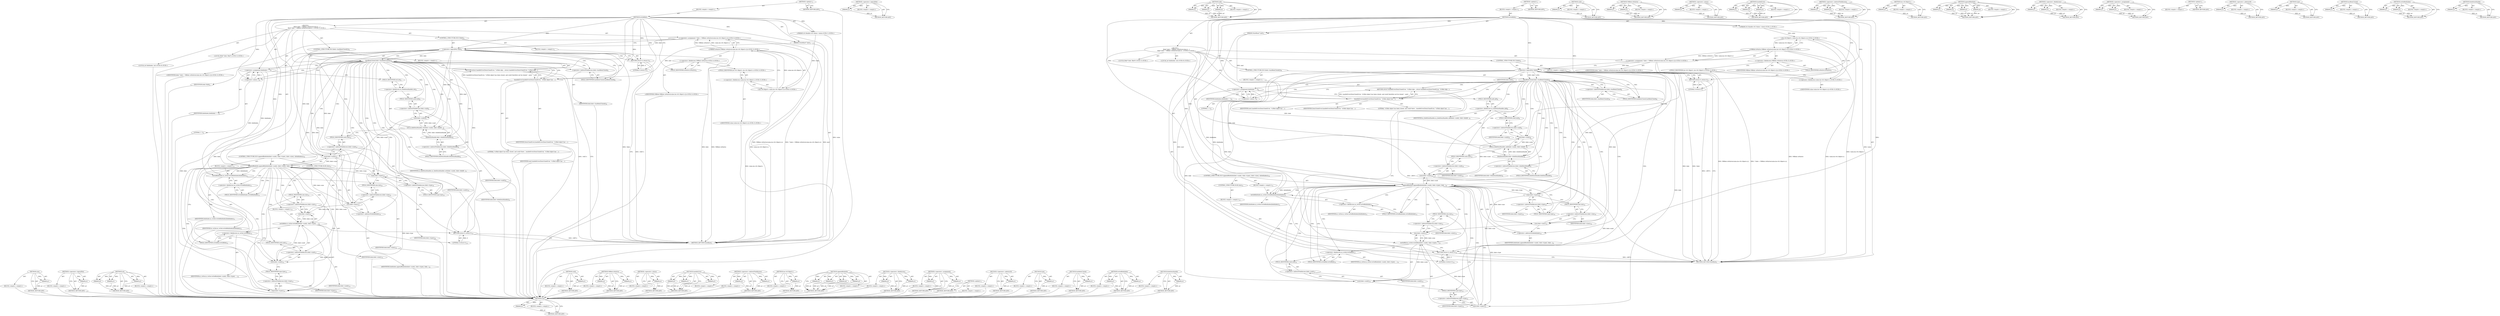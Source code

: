 digraph "blobDataHandle" {
vulnerable_193 [label=<(METHOD,size)>];
vulnerable_194 [label=<(PARAM,p1)>];
vulnerable_195 [label=<(BLOCK,&lt;empty&gt;,&lt;empty&gt;)>];
vulnerable_196 [label=<(METHOD_RETURN,ANY)>];
vulnerable_145 [label=<(METHOD,&lt;operator&gt;.logicalNot)>];
vulnerable_146 [label=<(PARAM,p1)>];
vulnerable_147 [label=<(BLOCK,&lt;empty&gt;,&lt;empty&gt;)>];
vulnerable_148 [label=<(METHOD_RETURN,ANY)>];
vulnerable_168 [label=<(METHOD,add)>];
vulnerable_169 [label=<(PARAM,p1)>];
vulnerable_170 [label=<(PARAM,p2)>];
vulnerable_171 [label=<(PARAM,p3)>];
vulnerable_172 [label=<(BLOCK,&lt;empty&gt;,&lt;empty&gt;)>];
vulnerable_173 [label=<(METHOD_RETURN,ANY)>];
vulnerable_6 [label=<(METHOD,&lt;global&gt;)<SUB>1</SUB>>];
vulnerable_7 [label=<(BLOCK,&lt;empty&gt;,&lt;empty&gt;)<SUB>1</SUB>>];
vulnerable_8 [label=<(METHOD,writeBlob)<SUB>1</SUB>>];
vulnerable_9 [label="<(PARAM,v8::Handle&lt;v8::Value&gt; value)<SUB>1</SUB>>"];
vulnerable_10 [label=<(PARAM,StateBase* next)<SUB>1</SUB>>];
vulnerable_11 [label="<(BLOCK,{
        Blob* blob = V8Blob::toNative(value.A...,{
        Blob* blob = V8Blob::toNative(value.A...)<SUB>2</SUB>>"];
vulnerable_12 [label="<(LOCAL,Blob* blob: Blob*)<SUB>3</SUB>>"];
vulnerable_13 [label="<(&lt;operator&gt;.assignment,* blob = V8Blob::toNative(value.As&lt;v8::Object&gt;()))<SUB>3</SUB>>"];
vulnerable_14 [label="<(IDENTIFIER,blob,* blob = V8Blob::toNative(value.As&lt;v8::Object&gt;()))<SUB>3</SUB>>"];
vulnerable_15 [label="<(V8Blob.toNative,V8Blob::toNative(value.As&lt;v8::Object&gt;()))<SUB>3</SUB>>"];
vulnerable_16 [label="<(&lt;operator&gt;.fieldAccess,V8Blob::toNative)<SUB>3</SUB>>"];
vulnerable_17 [label="<(IDENTIFIER,V8Blob,V8Blob::toNative(value.As&lt;v8::Object&gt;()))<SUB>3</SUB>>"];
vulnerable_18 [label=<(FIELD_IDENTIFIER,toNative,toNative)<SUB>3</SUB>>];
vulnerable_19 [label="<(As&lt;v8.Object&gt;,value.As&lt;v8::Object&gt;())<SUB>3</SUB>>"];
vulnerable_20 [label="<(&lt;operator&gt;.fieldAccess,value.As&lt;v8::Object&gt;)<SUB>3</SUB>>"];
vulnerable_21 [label="<(IDENTIFIER,value,value.As&lt;v8::Object&gt;())<SUB>3</SUB>>"];
vulnerable_22 [label="<(FIELD_IDENTIFIER,As&lt;v8::Object&gt;,As&lt;v8::Object&gt;)<SUB>3</SUB>>"];
vulnerable_23 [label=<(CONTROL_STRUCTURE,IF,if (!blob))<SUB>4</SUB>>];
vulnerable_24 [label=<(&lt;operator&gt;.logicalNot,!blob)<SUB>4</SUB>>];
vulnerable_25 [label=<(IDENTIFIER,blob,!blob)<SUB>4</SUB>>];
vulnerable_26 [label=<(BLOCK,&lt;empty&gt;,&lt;empty&gt;)<SUB>5</SUB>>];
vulnerable_27 [label=<(RETURN,return 0;,return 0;)<SUB>5</SUB>>];
vulnerable_28 [label=<(LITERAL,0,return 0;)<SUB>5</SUB>>];
vulnerable_29 [label=<(CONTROL_STRUCTURE,IF,if (blob-&gt;hasBeenClosed()))<SUB>6</SUB>>];
vulnerable_30 [label=<(hasBeenClosed,blob-&gt;hasBeenClosed())<SUB>6</SUB>>];
vulnerable_31 [label=<(&lt;operator&gt;.indirectFieldAccess,blob-&gt;hasBeenClosed)<SUB>6</SUB>>];
vulnerable_32 [label=<(IDENTIFIER,blob,blob-&gt;hasBeenClosed())<SUB>6</SUB>>];
vulnerable_33 [label=<(FIELD_IDENTIFIER,hasBeenClosed,hasBeenClosed)<SUB>6</SUB>>];
vulnerable_34 [label=<(BLOCK,&lt;empty&gt;,&lt;empty&gt;)<SUB>7</SUB>>];
vulnerable_35 [label=<(RETURN,return handleError(DataCloneError, &quot;A Blob obje...,return handleError(DataCloneError, &quot;A Blob obje...)<SUB>7</SUB>>];
vulnerable_36 [label=<(handleError,handleError(DataCloneError, &quot;A Blob object has ...)<SUB>7</SUB>>];
vulnerable_37 [label=<(IDENTIFIER,DataCloneError,handleError(DataCloneError, &quot;A Blob object has ...)<SUB>7</SUB>>];
vulnerable_38 [label=<(LITERAL,&quot;A Blob object has been closed, and could there...,handleError(DataCloneError, &quot;A Blob object has ...)<SUB>7</SUB>>];
vulnerable_39 [label=<(IDENTIFIER,next,handleError(DataCloneError, &quot;A Blob object has ...)<SUB>7</SUB>>];
vulnerable_40 [label="<(LOCAL,int blobIndex: int)<SUB>8</SUB>>"];
vulnerable_41 [label=<(&lt;operator&gt;.assignment,blobIndex = -1)<SUB>8</SUB>>];
vulnerable_42 [label=<(IDENTIFIER,blobIndex,blobIndex = -1)<SUB>8</SUB>>];
vulnerable_43 [label=<(&lt;operator&gt;.minus,-1)<SUB>8</SUB>>];
vulnerable_44 [label=<(LITERAL,1,-1)<SUB>8</SUB>>];
vulnerable_45 [label=<(add,m_blobDataHandles.add(blob-&gt;uuid(), blob-&gt;blobD...)<SUB>9</SUB>>];
vulnerable_46 [label=<(&lt;operator&gt;.fieldAccess,m_blobDataHandles.add)<SUB>9</SUB>>];
vulnerable_47 [label=<(IDENTIFIER,m_blobDataHandles,m_blobDataHandles.add(blob-&gt;uuid(), blob-&gt;blobD...)<SUB>9</SUB>>];
vulnerable_48 [label=<(FIELD_IDENTIFIER,add,add)<SUB>9</SUB>>];
vulnerable_49 [label=<(uuid,blob-&gt;uuid())<SUB>9</SUB>>];
vulnerable_50 [label=<(&lt;operator&gt;.indirectFieldAccess,blob-&gt;uuid)<SUB>9</SUB>>];
vulnerable_51 [label=<(IDENTIFIER,blob,blob-&gt;uuid())<SUB>9</SUB>>];
vulnerable_52 [label=<(FIELD_IDENTIFIER,uuid,uuid)<SUB>9</SUB>>];
vulnerable_53 [label=<(blobDataHandle,blob-&gt;blobDataHandle())<SUB>9</SUB>>];
vulnerable_54 [label=<(&lt;operator&gt;.indirectFieldAccess,blob-&gt;blobDataHandle)<SUB>9</SUB>>];
vulnerable_55 [label=<(IDENTIFIER,blob,blob-&gt;blobDataHandle())<SUB>9</SUB>>];
vulnerable_56 [label=<(FIELD_IDENTIFIER,blobDataHandle,blobDataHandle)<SUB>9</SUB>>];
vulnerable_57 [label=<(CONTROL_STRUCTURE,IF,if (appendBlobInfo(blob-&gt;uuid(), blob-&gt;type(), blob-&gt;size(), &amp;blobIndex)))<SUB>10</SUB>>];
vulnerable_58 [label=<(appendBlobInfo,appendBlobInfo(blob-&gt;uuid(), blob-&gt;type(), blob...)<SUB>10</SUB>>];
vulnerable_59 [label=<(uuid,blob-&gt;uuid())<SUB>10</SUB>>];
vulnerable_60 [label=<(&lt;operator&gt;.indirectFieldAccess,blob-&gt;uuid)<SUB>10</SUB>>];
vulnerable_61 [label=<(IDENTIFIER,blob,blob-&gt;uuid())<SUB>10</SUB>>];
vulnerable_62 [label=<(FIELD_IDENTIFIER,uuid,uuid)<SUB>10</SUB>>];
vulnerable_63 [label=<(type,blob-&gt;type())<SUB>10</SUB>>];
vulnerable_64 [label=<(&lt;operator&gt;.indirectFieldAccess,blob-&gt;type)<SUB>10</SUB>>];
vulnerable_65 [label=<(IDENTIFIER,blob,blob-&gt;type())<SUB>10</SUB>>];
vulnerable_66 [label=<(FIELD_IDENTIFIER,type,type)<SUB>10</SUB>>];
vulnerable_67 [label=<(size,blob-&gt;size())<SUB>10</SUB>>];
vulnerable_68 [label=<(&lt;operator&gt;.indirectFieldAccess,blob-&gt;size)<SUB>10</SUB>>];
vulnerable_69 [label=<(IDENTIFIER,blob,blob-&gt;size())<SUB>10</SUB>>];
vulnerable_70 [label=<(FIELD_IDENTIFIER,size,size)<SUB>10</SUB>>];
vulnerable_71 [label=<(&lt;operator&gt;.addressOf,&amp;blobIndex)<SUB>10</SUB>>];
vulnerable_72 [label=<(IDENTIFIER,blobIndex,appendBlobInfo(blob-&gt;uuid(), blob-&gt;type(), blob...)<SUB>10</SUB>>];
vulnerable_73 [label=<(BLOCK,&lt;empty&gt;,&lt;empty&gt;)<SUB>11</SUB>>];
vulnerable_74 [label=<(writeBlobIndex,m_writer.writeBlobIndex(blobIndex))<SUB>11</SUB>>];
vulnerable_75 [label=<(&lt;operator&gt;.fieldAccess,m_writer.writeBlobIndex)<SUB>11</SUB>>];
vulnerable_76 [label=<(IDENTIFIER,m_writer,m_writer.writeBlobIndex(blobIndex))<SUB>11</SUB>>];
vulnerable_77 [label=<(FIELD_IDENTIFIER,writeBlobIndex,writeBlobIndex)<SUB>11</SUB>>];
vulnerable_78 [label=<(IDENTIFIER,blobIndex,m_writer.writeBlobIndex(blobIndex))<SUB>11</SUB>>];
vulnerable_79 [label=<(CONTROL_STRUCTURE,ELSE,else)<SUB>13</SUB>>];
vulnerable_80 [label=<(BLOCK,&lt;empty&gt;,&lt;empty&gt;)<SUB>13</SUB>>];
vulnerable_81 [label=<(writeBlob,m_writer.writeBlob(blob-&gt;uuid(), blob-&gt;type(), ...)<SUB>13</SUB>>];
vulnerable_82 [label=<(&lt;operator&gt;.fieldAccess,m_writer.writeBlob)<SUB>13</SUB>>];
vulnerable_83 [label=<(IDENTIFIER,m_writer,m_writer.writeBlob(blob-&gt;uuid(), blob-&gt;type(), ...)<SUB>13</SUB>>];
vulnerable_84 [label=<(FIELD_IDENTIFIER,writeBlob,writeBlob)<SUB>13</SUB>>];
vulnerable_85 [label=<(uuid,blob-&gt;uuid())<SUB>13</SUB>>];
vulnerable_86 [label=<(&lt;operator&gt;.indirectFieldAccess,blob-&gt;uuid)<SUB>13</SUB>>];
vulnerable_87 [label=<(IDENTIFIER,blob,blob-&gt;uuid())<SUB>13</SUB>>];
vulnerable_88 [label=<(FIELD_IDENTIFIER,uuid,uuid)<SUB>13</SUB>>];
vulnerable_89 [label=<(type,blob-&gt;type())<SUB>13</SUB>>];
vulnerable_90 [label=<(&lt;operator&gt;.indirectFieldAccess,blob-&gt;type)<SUB>13</SUB>>];
vulnerable_91 [label=<(IDENTIFIER,blob,blob-&gt;type())<SUB>13</SUB>>];
vulnerable_92 [label=<(FIELD_IDENTIFIER,type,type)<SUB>13</SUB>>];
vulnerable_93 [label=<(size,blob-&gt;size())<SUB>13</SUB>>];
vulnerable_94 [label=<(&lt;operator&gt;.indirectFieldAccess,blob-&gt;size)<SUB>13</SUB>>];
vulnerable_95 [label=<(IDENTIFIER,blob,blob-&gt;size())<SUB>13</SUB>>];
vulnerable_96 [label=<(FIELD_IDENTIFIER,size,size)<SUB>13</SUB>>];
vulnerable_97 [label=<(RETURN,return 0;,return 0;)<SUB>14</SUB>>];
vulnerable_98 [label=<(LITERAL,0,return 0;)<SUB>14</SUB>>];
vulnerable_99 [label=<(METHOD_RETURN,StateBase)<SUB>1</SUB>>];
vulnerable_101 [label=<(METHOD_RETURN,ANY)<SUB>1</SUB>>];
vulnerable_174 [label=<(METHOD,uuid)>];
vulnerable_175 [label=<(PARAM,p1)>];
vulnerable_176 [label=<(BLOCK,&lt;empty&gt;,&lt;empty&gt;)>];
vulnerable_177 [label=<(METHOD_RETURN,ANY)>];
vulnerable_131 [label=<(METHOD,V8Blob.toNative)>];
vulnerable_132 [label=<(PARAM,p1)>];
vulnerable_133 [label=<(PARAM,p2)>];
vulnerable_134 [label=<(BLOCK,&lt;empty&gt;,&lt;empty&gt;)>];
vulnerable_135 [label=<(METHOD_RETURN,ANY)>];
vulnerable_164 [label=<(METHOD,&lt;operator&gt;.minus)>];
vulnerable_165 [label=<(PARAM,p1)>];
vulnerable_166 [label=<(BLOCK,&lt;empty&gt;,&lt;empty&gt;)>];
vulnerable_167 [label=<(METHOD_RETURN,ANY)>];
vulnerable_158 [label=<(METHOD,handleError)>];
vulnerable_159 [label=<(PARAM,p1)>];
vulnerable_160 [label=<(PARAM,p2)>];
vulnerable_161 [label=<(PARAM,p3)>];
vulnerable_162 [label=<(BLOCK,&lt;empty&gt;,&lt;empty&gt;)>];
vulnerable_163 [label=<(METHOD_RETURN,ANY)>];
vulnerable_153 [label=<(METHOD,&lt;operator&gt;.indirectFieldAccess)>];
vulnerable_154 [label=<(PARAM,p1)>];
vulnerable_155 [label=<(PARAM,p2)>];
vulnerable_156 [label=<(BLOCK,&lt;empty&gt;,&lt;empty&gt;)>];
vulnerable_157 [label=<(METHOD_RETURN,ANY)>];
vulnerable_141 [label=<(METHOD,As&lt;v8.Object&gt;)>];
vulnerable_142 [label=<(PARAM,p1)>];
vulnerable_143 [label=<(BLOCK,&lt;empty&gt;,&lt;empty&gt;)>];
vulnerable_144 [label=<(METHOD_RETURN,ANY)>];
vulnerable_182 [label=<(METHOD,appendBlobInfo)>];
vulnerable_183 [label=<(PARAM,p1)>];
vulnerable_184 [label=<(PARAM,p2)>];
vulnerable_185 [label=<(PARAM,p3)>];
vulnerable_186 [label=<(PARAM,p4)>];
vulnerable_187 [label=<(BLOCK,&lt;empty&gt;,&lt;empty&gt;)>];
vulnerable_188 [label=<(METHOD_RETURN,ANY)>];
vulnerable_136 [label=<(METHOD,&lt;operator&gt;.fieldAccess)>];
vulnerable_137 [label=<(PARAM,p1)>];
vulnerable_138 [label=<(PARAM,p2)>];
vulnerable_139 [label=<(BLOCK,&lt;empty&gt;,&lt;empty&gt;)>];
vulnerable_140 [label=<(METHOD_RETURN,ANY)>];
vulnerable_126 [label=<(METHOD,&lt;operator&gt;.assignment)>];
vulnerable_127 [label=<(PARAM,p1)>];
vulnerable_128 [label=<(PARAM,p2)>];
vulnerable_129 [label=<(BLOCK,&lt;empty&gt;,&lt;empty&gt;)>];
vulnerable_130 [label=<(METHOD_RETURN,ANY)>];
vulnerable_120 [label=<(METHOD,&lt;global&gt;)<SUB>1</SUB>>];
vulnerable_121 [label=<(BLOCK,&lt;empty&gt;,&lt;empty&gt;)>];
vulnerable_122 [label=<(METHOD_RETURN,ANY)>];
vulnerable_197 [label=<(METHOD,&lt;operator&gt;.addressOf)>];
vulnerable_198 [label=<(PARAM,p1)>];
vulnerable_199 [label=<(BLOCK,&lt;empty&gt;,&lt;empty&gt;)>];
vulnerable_200 [label=<(METHOD_RETURN,ANY)>];
vulnerable_189 [label=<(METHOD,type)>];
vulnerable_190 [label=<(PARAM,p1)>];
vulnerable_191 [label=<(BLOCK,&lt;empty&gt;,&lt;empty&gt;)>];
vulnerable_192 [label=<(METHOD_RETURN,ANY)>];
vulnerable_149 [label=<(METHOD,hasBeenClosed)>];
vulnerable_150 [label=<(PARAM,p1)>];
vulnerable_151 [label=<(BLOCK,&lt;empty&gt;,&lt;empty&gt;)>];
vulnerable_152 [label=<(METHOD_RETURN,ANY)>];
vulnerable_201 [label=<(METHOD,writeBlobIndex)>];
vulnerable_202 [label=<(PARAM,p1)>];
vulnerable_203 [label=<(PARAM,p2)>];
vulnerable_204 [label=<(BLOCK,&lt;empty&gt;,&lt;empty&gt;)>];
vulnerable_205 [label=<(METHOD_RETURN,ANY)>];
vulnerable_178 [label=<(METHOD,blobDataHandle)>];
vulnerable_179 [label=<(PARAM,p1)>];
vulnerable_180 [label=<(BLOCK,&lt;empty&gt;,&lt;empty&gt;)>];
vulnerable_181 [label=<(METHOD_RETURN,ANY)>];
fixed_193 [label=<(METHOD,size)>];
fixed_194 [label=<(PARAM,p1)>];
fixed_195 [label=<(BLOCK,&lt;empty&gt;,&lt;empty&gt;)>];
fixed_196 [label=<(METHOD_RETURN,ANY)>];
fixed_145 [label=<(METHOD,&lt;operator&gt;.logicalNot)>];
fixed_146 [label=<(PARAM,p1)>];
fixed_147 [label=<(BLOCK,&lt;empty&gt;,&lt;empty&gt;)>];
fixed_148 [label=<(METHOD_RETURN,ANY)>];
fixed_168 [label=<(METHOD,set)>];
fixed_169 [label=<(PARAM,p1)>];
fixed_170 [label=<(PARAM,p2)>];
fixed_171 [label=<(PARAM,p3)>];
fixed_172 [label=<(BLOCK,&lt;empty&gt;,&lt;empty&gt;)>];
fixed_173 [label=<(METHOD_RETURN,ANY)>];
fixed_6 [label=<(METHOD,&lt;global&gt;)<SUB>1</SUB>>];
fixed_7 [label=<(BLOCK,&lt;empty&gt;,&lt;empty&gt;)<SUB>1</SUB>>];
fixed_8 [label=<(METHOD,writeBlob)<SUB>1</SUB>>];
fixed_9 [label="<(PARAM,v8::Handle&lt;v8::Value&gt; value)<SUB>1</SUB>>"];
fixed_10 [label=<(PARAM,StateBase* next)<SUB>1</SUB>>];
fixed_11 [label="<(BLOCK,{
        Blob* blob = V8Blob::toNative(value.A...,{
        Blob* blob = V8Blob::toNative(value.A...)<SUB>2</SUB>>"];
fixed_12 [label="<(LOCAL,Blob* blob: Blob*)<SUB>3</SUB>>"];
fixed_13 [label="<(&lt;operator&gt;.assignment,* blob = V8Blob::toNative(value.As&lt;v8::Object&gt;()))<SUB>3</SUB>>"];
fixed_14 [label="<(IDENTIFIER,blob,* blob = V8Blob::toNative(value.As&lt;v8::Object&gt;()))<SUB>3</SUB>>"];
fixed_15 [label="<(V8Blob.toNative,V8Blob::toNative(value.As&lt;v8::Object&gt;()))<SUB>3</SUB>>"];
fixed_16 [label="<(&lt;operator&gt;.fieldAccess,V8Blob::toNative)<SUB>3</SUB>>"];
fixed_17 [label="<(IDENTIFIER,V8Blob,V8Blob::toNative(value.As&lt;v8::Object&gt;()))<SUB>3</SUB>>"];
fixed_18 [label=<(FIELD_IDENTIFIER,toNative,toNative)<SUB>3</SUB>>];
fixed_19 [label="<(As&lt;v8.Object&gt;,value.As&lt;v8::Object&gt;())<SUB>3</SUB>>"];
fixed_20 [label="<(&lt;operator&gt;.fieldAccess,value.As&lt;v8::Object&gt;)<SUB>3</SUB>>"];
fixed_21 [label="<(IDENTIFIER,value,value.As&lt;v8::Object&gt;())<SUB>3</SUB>>"];
fixed_22 [label="<(FIELD_IDENTIFIER,As&lt;v8::Object&gt;,As&lt;v8::Object&gt;)<SUB>3</SUB>>"];
fixed_23 [label=<(CONTROL_STRUCTURE,IF,if (!blob))<SUB>4</SUB>>];
fixed_24 [label=<(&lt;operator&gt;.logicalNot,!blob)<SUB>4</SUB>>];
fixed_25 [label=<(IDENTIFIER,blob,!blob)<SUB>4</SUB>>];
fixed_26 [label=<(BLOCK,&lt;empty&gt;,&lt;empty&gt;)<SUB>5</SUB>>];
fixed_27 [label=<(RETURN,return 0;,return 0;)<SUB>5</SUB>>];
fixed_28 [label=<(LITERAL,0,return 0;)<SUB>5</SUB>>];
fixed_29 [label=<(CONTROL_STRUCTURE,IF,if (blob-&gt;hasBeenClosed()))<SUB>6</SUB>>];
fixed_30 [label=<(hasBeenClosed,blob-&gt;hasBeenClosed())<SUB>6</SUB>>];
fixed_31 [label=<(&lt;operator&gt;.indirectFieldAccess,blob-&gt;hasBeenClosed)<SUB>6</SUB>>];
fixed_32 [label=<(IDENTIFIER,blob,blob-&gt;hasBeenClosed())<SUB>6</SUB>>];
fixed_33 [label=<(FIELD_IDENTIFIER,hasBeenClosed,hasBeenClosed)<SUB>6</SUB>>];
fixed_34 [label=<(BLOCK,&lt;empty&gt;,&lt;empty&gt;)<SUB>7</SUB>>];
fixed_35 [label=<(RETURN,return handleError(DataCloneError, &quot;A Blob obje...,return handleError(DataCloneError, &quot;A Blob obje...)<SUB>7</SUB>>];
fixed_36 [label=<(handleError,handleError(DataCloneError, &quot;A Blob object has ...)<SUB>7</SUB>>];
fixed_37 [label=<(IDENTIFIER,DataCloneError,handleError(DataCloneError, &quot;A Blob object has ...)<SUB>7</SUB>>];
fixed_38 [label=<(LITERAL,&quot;A Blob object has been closed, and could there...,handleError(DataCloneError, &quot;A Blob object has ...)<SUB>7</SUB>>];
fixed_39 [label=<(IDENTIFIER,next,handleError(DataCloneError, &quot;A Blob object has ...)<SUB>7</SUB>>];
fixed_40 [label="<(LOCAL,int blobIndex: int)<SUB>8</SUB>>"];
fixed_41 [label=<(&lt;operator&gt;.assignment,blobIndex = -1)<SUB>8</SUB>>];
fixed_42 [label=<(IDENTIFIER,blobIndex,blobIndex = -1)<SUB>8</SUB>>];
fixed_43 [label=<(&lt;operator&gt;.minus,-1)<SUB>8</SUB>>];
fixed_44 [label=<(LITERAL,1,-1)<SUB>8</SUB>>];
fixed_45 [label=<(set,m_blobDataHandles.set(blob-&gt;uuid(), blob-&gt;blobD...)<SUB>9</SUB>>];
fixed_46 [label=<(&lt;operator&gt;.fieldAccess,m_blobDataHandles.set)<SUB>9</SUB>>];
fixed_47 [label=<(IDENTIFIER,m_blobDataHandles,m_blobDataHandles.set(blob-&gt;uuid(), blob-&gt;blobD...)<SUB>9</SUB>>];
fixed_48 [label=<(FIELD_IDENTIFIER,set,set)<SUB>9</SUB>>];
fixed_49 [label=<(uuid,blob-&gt;uuid())<SUB>9</SUB>>];
fixed_50 [label=<(&lt;operator&gt;.indirectFieldAccess,blob-&gt;uuid)<SUB>9</SUB>>];
fixed_51 [label=<(IDENTIFIER,blob,blob-&gt;uuid())<SUB>9</SUB>>];
fixed_52 [label=<(FIELD_IDENTIFIER,uuid,uuid)<SUB>9</SUB>>];
fixed_53 [label=<(blobDataHandle,blob-&gt;blobDataHandle())<SUB>9</SUB>>];
fixed_54 [label=<(&lt;operator&gt;.indirectFieldAccess,blob-&gt;blobDataHandle)<SUB>9</SUB>>];
fixed_55 [label=<(IDENTIFIER,blob,blob-&gt;blobDataHandle())<SUB>9</SUB>>];
fixed_56 [label=<(FIELD_IDENTIFIER,blobDataHandle,blobDataHandle)<SUB>9</SUB>>];
fixed_57 [label=<(CONTROL_STRUCTURE,IF,if (appendBlobInfo(blob-&gt;uuid(), blob-&gt;type(), blob-&gt;size(), &amp;blobIndex)))<SUB>10</SUB>>];
fixed_58 [label=<(appendBlobInfo,appendBlobInfo(blob-&gt;uuid(), blob-&gt;type(), blob...)<SUB>10</SUB>>];
fixed_59 [label=<(uuid,blob-&gt;uuid())<SUB>10</SUB>>];
fixed_60 [label=<(&lt;operator&gt;.indirectFieldAccess,blob-&gt;uuid)<SUB>10</SUB>>];
fixed_61 [label=<(IDENTIFIER,blob,blob-&gt;uuid())<SUB>10</SUB>>];
fixed_62 [label=<(FIELD_IDENTIFIER,uuid,uuid)<SUB>10</SUB>>];
fixed_63 [label=<(type,blob-&gt;type())<SUB>10</SUB>>];
fixed_64 [label=<(&lt;operator&gt;.indirectFieldAccess,blob-&gt;type)<SUB>10</SUB>>];
fixed_65 [label=<(IDENTIFIER,blob,blob-&gt;type())<SUB>10</SUB>>];
fixed_66 [label=<(FIELD_IDENTIFIER,type,type)<SUB>10</SUB>>];
fixed_67 [label=<(size,blob-&gt;size())<SUB>10</SUB>>];
fixed_68 [label=<(&lt;operator&gt;.indirectFieldAccess,blob-&gt;size)<SUB>10</SUB>>];
fixed_69 [label=<(IDENTIFIER,blob,blob-&gt;size())<SUB>10</SUB>>];
fixed_70 [label=<(FIELD_IDENTIFIER,size,size)<SUB>10</SUB>>];
fixed_71 [label=<(&lt;operator&gt;.addressOf,&amp;blobIndex)<SUB>10</SUB>>];
fixed_72 [label=<(IDENTIFIER,blobIndex,appendBlobInfo(blob-&gt;uuid(), blob-&gt;type(), blob...)<SUB>10</SUB>>];
fixed_73 [label=<(BLOCK,&lt;empty&gt;,&lt;empty&gt;)<SUB>11</SUB>>];
fixed_74 [label=<(writeBlobIndex,m_writer.writeBlobIndex(blobIndex))<SUB>11</SUB>>];
fixed_75 [label=<(&lt;operator&gt;.fieldAccess,m_writer.writeBlobIndex)<SUB>11</SUB>>];
fixed_76 [label=<(IDENTIFIER,m_writer,m_writer.writeBlobIndex(blobIndex))<SUB>11</SUB>>];
fixed_77 [label=<(FIELD_IDENTIFIER,writeBlobIndex,writeBlobIndex)<SUB>11</SUB>>];
fixed_78 [label=<(IDENTIFIER,blobIndex,m_writer.writeBlobIndex(blobIndex))<SUB>11</SUB>>];
fixed_79 [label=<(CONTROL_STRUCTURE,ELSE,else)<SUB>13</SUB>>];
fixed_80 [label=<(BLOCK,&lt;empty&gt;,&lt;empty&gt;)<SUB>13</SUB>>];
fixed_81 [label=<(writeBlob,m_writer.writeBlob(blob-&gt;uuid(), blob-&gt;type(), ...)<SUB>13</SUB>>];
fixed_82 [label=<(&lt;operator&gt;.fieldAccess,m_writer.writeBlob)<SUB>13</SUB>>];
fixed_83 [label=<(IDENTIFIER,m_writer,m_writer.writeBlob(blob-&gt;uuid(), blob-&gt;type(), ...)<SUB>13</SUB>>];
fixed_84 [label=<(FIELD_IDENTIFIER,writeBlob,writeBlob)<SUB>13</SUB>>];
fixed_85 [label=<(uuid,blob-&gt;uuid())<SUB>13</SUB>>];
fixed_86 [label=<(&lt;operator&gt;.indirectFieldAccess,blob-&gt;uuid)<SUB>13</SUB>>];
fixed_87 [label=<(IDENTIFIER,blob,blob-&gt;uuid())<SUB>13</SUB>>];
fixed_88 [label=<(FIELD_IDENTIFIER,uuid,uuid)<SUB>13</SUB>>];
fixed_89 [label=<(type,blob-&gt;type())<SUB>13</SUB>>];
fixed_90 [label=<(&lt;operator&gt;.indirectFieldAccess,blob-&gt;type)<SUB>13</SUB>>];
fixed_91 [label=<(IDENTIFIER,blob,blob-&gt;type())<SUB>13</SUB>>];
fixed_92 [label=<(FIELD_IDENTIFIER,type,type)<SUB>13</SUB>>];
fixed_93 [label=<(size,blob-&gt;size())<SUB>13</SUB>>];
fixed_94 [label=<(&lt;operator&gt;.indirectFieldAccess,blob-&gt;size)<SUB>13</SUB>>];
fixed_95 [label=<(IDENTIFIER,blob,blob-&gt;size())<SUB>13</SUB>>];
fixed_96 [label=<(FIELD_IDENTIFIER,size,size)<SUB>13</SUB>>];
fixed_97 [label=<(RETURN,return 0;,return 0;)<SUB>14</SUB>>];
fixed_98 [label=<(LITERAL,0,return 0;)<SUB>14</SUB>>];
fixed_99 [label=<(METHOD_RETURN,StateBase)<SUB>1</SUB>>];
fixed_101 [label=<(METHOD_RETURN,ANY)<SUB>1</SUB>>];
fixed_174 [label=<(METHOD,uuid)>];
fixed_175 [label=<(PARAM,p1)>];
fixed_176 [label=<(BLOCK,&lt;empty&gt;,&lt;empty&gt;)>];
fixed_177 [label=<(METHOD_RETURN,ANY)>];
fixed_131 [label=<(METHOD,V8Blob.toNative)>];
fixed_132 [label=<(PARAM,p1)>];
fixed_133 [label=<(PARAM,p2)>];
fixed_134 [label=<(BLOCK,&lt;empty&gt;,&lt;empty&gt;)>];
fixed_135 [label=<(METHOD_RETURN,ANY)>];
fixed_164 [label=<(METHOD,&lt;operator&gt;.minus)>];
fixed_165 [label=<(PARAM,p1)>];
fixed_166 [label=<(BLOCK,&lt;empty&gt;,&lt;empty&gt;)>];
fixed_167 [label=<(METHOD_RETURN,ANY)>];
fixed_158 [label=<(METHOD,handleError)>];
fixed_159 [label=<(PARAM,p1)>];
fixed_160 [label=<(PARAM,p2)>];
fixed_161 [label=<(PARAM,p3)>];
fixed_162 [label=<(BLOCK,&lt;empty&gt;,&lt;empty&gt;)>];
fixed_163 [label=<(METHOD_RETURN,ANY)>];
fixed_153 [label=<(METHOD,&lt;operator&gt;.indirectFieldAccess)>];
fixed_154 [label=<(PARAM,p1)>];
fixed_155 [label=<(PARAM,p2)>];
fixed_156 [label=<(BLOCK,&lt;empty&gt;,&lt;empty&gt;)>];
fixed_157 [label=<(METHOD_RETURN,ANY)>];
fixed_141 [label=<(METHOD,As&lt;v8.Object&gt;)>];
fixed_142 [label=<(PARAM,p1)>];
fixed_143 [label=<(BLOCK,&lt;empty&gt;,&lt;empty&gt;)>];
fixed_144 [label=<(METHOD_RETURN,ANY)>];
fixed_182 [label=<(METHOD,appendBlobInfo)>];
fixed_183 [label=<(PARAM,p1)>];
fixed_184 [label=<(PARAM,p2)>];
fixed_185 [label=<(PARAM,p3)>];
fixed_186 [label=<(PARAM,p4)>];
fixed_187 [label=<(BLOCK,&lt;empty&gt;,&lt;empty&gt;)>];
fixed_188 [label=<(METHOD_RETURN,ANY)>];
fixed_136 [label=<(METHOD,&lt;operator&gt;.fieldAccess)>];
fixed_137 [label=<(PARAM,p1)>];
fixed_138 [label=<(PARAM,p2)>];
fixed_139 [label=<(BLOCK,&lt;empty&gt;,&lt;empty&gt;)>];
fixed_140 [label=<(METHOD_RETURN,ANY)>];
fixed_126 [label=<(METHOD,&lt;operator&gt;.assignment)>];
fixed_127 [label=<(PARAM,p1)>];
fixed_128 [label=<(PARAM,p2)>];
fixed_129 [label=<(BLOCK,&lt;empty&gt;,&lt;empty&gt;)>];
fixed_130 [label=<(METHOD_RETURN,ANY)>];
fixed_120 [label=<(METHOD,&lt;global&gt;)<SUB>1</SUB>>];
fixed_121 [label=<(BLOCK,&lt;empty&gt;,&lt;empty&gt;)>];
fixed_122 [label=<(METHOD_RETURN,ANY)>];
fixed_197 [label=<(METHOD,&lt;operator&gt;.addressOf)>];
fixed_198 [label=<(PARAM,p1)>];
fixed_199 [label=<(BLOCK,&lt;empty&gt;,&lt;empty&gt;)>];
fixed_200 [label=<(METHOD_RETURN,ANY)>];
fixed_189 [label=<(METHOD,type)>];
fixed_190 [label=<(PARAM,p1)>];
fixed_191 [label=<(BLOCK,&lt;empty&gt;,&lt;empty&gt;)>];
fixed_192 [label=<(METHOD_RETURN,ANY)>];
fixed_149 [label=<(METHOD,hasBeenClosed)>];
fixed_150 [label=<(PARAM,p1)>];
fixed_151 [label=<(BLOCK,&lt;empty&gt;,&lt;empty&gt;)>];
fixed_152 [label=<(METHOD_RETURN,ANY)>];
fixed_201 [label=<(METHOD,writeBlobIndex)>];
fixed_202 [label=<(PARAM,p1)>];
fixed_203 [label=<(PARAM,p2)>];
fixed_204 [label=<(BLOCK,&lt;empty&gt;,&lt;empty&gt;)>];
fixed_205 [label=<(METHOD_RETURN,ANY)>];
fixed_178 [label=<(METHOD,blobDataHandle)>];
fixed_179 [label=<(PARAM,p1)>];
fixed_180 [label=<(BLOCK,&lt;empty&gt;,&lt;empty&gt;)>];
fixed_181 [label=<(METHOD_RETURN,ANY)>];
vulnerable_193 -> vulnerable_194  [key=0, label="AST: "];
vulnerable_193 -> vulnerable_194  [key=1, label="DDG: "];
vulnerable_193 -> vulnerable_195  [key=0, label="AST: "];
vulnerable_193 -> vulnerable_196  [key=0, label="AST: "];
vulnerable_193 -> vulnerable_196  [key=1, label="CFG: "];
vulnerable_194 -> vulnerable_196  [key=0, label="DDG: p1"];
vulnerable_145 -> vulnerable_146  [key=0, label="AST: "];
vulnerable_145 -> vulnerable_146  [key=1, label="DDG: "];
vulnerable_145 -> vulnerable_147  [key=0, label="AST: "];
vulnerable_145 -> vulnerable_148  [key=0, label="AST: "];
vulnerable_145 -> vulnerable_148  [key=1, label="CFG: "];
vulnerable_146 -> vulnerable_148  [key=0, label="DDG: p1"];
vulnerable_168 -> vulnerable_169  [key=0, label="AST: "];
vulnerable_168 -> vulnerable_169  [key=1, label="DDG: "];
vulnerable_168 -> vulnerable_172  [key=0, label="AST: "];
vulnerable_168 -> vulnerable_170  [key=0, label="AST: "];
vulnerable_168 -> vulnerable_170  [key=1, label="DDG: "];
vulnerable_168 -> vulnerable_173  [key=0, label="AST: "];
vulnerable_168 -> vulnerable_173  [key=1, label="CFG: "];
vulnerable_168 -> vulnerable_171  [key=0, label="AST: "];
vulnerable_168 -> vulnerable_171  [key=1, label="DDG: "];
vulnerable_169 -> vulnerable_173  [key=0, label="DDG: p1"];
vulnerable_170 -> vulnerable_173  [key=0, label="DDG: p2"];
vulnerable_171 -> vulnerable_173  [key=0, label="DDG: p3"];
vulnerable_6 -> vulnerable_7  [key=0, label="AST: "];
vulnerable_6 -> vulnerable_101  [key=0, label="AST: "];
vulnerable_6 -> vulnerable_101  [key=1, label="CFG: "];
vulnerable_7 -> vulnerable_8  [key=0, label="AST: "];
vulnerable_8 -> vulnerable_9  [key=0, label="AST: "];
vulnerable_8 -> vulnerable_9  [key=1, label="DDG: "];
vulnerable_8 -> vulnerable_10  [key=0, label="AST: "];
vulnerable_8 -> vulnerable_10  [key=1, label="DDG: "];
vulnerable_8 -> vulnerable_11  [key=0, label="AST: "];
vulnerable_8 -> vulnerable_99  [key=0, label="AST: "];
vulnerable_8 -> vulnerable_18  [key=0, label="CFG: "];
vulnerable_8 -> vulnerable_97  [key=0, label="DDG: "];
vulnerable_8 -> vulnerable_98  [key=0, label="DDG: "];
vulnerable_8 -> vulnerable_24  [key=0, label="DDG: "];
vulnerable_8 -> vulnerable_27  [key=0, label="DDG: "];
vulnerable_8 -> vulnerable_43  [key=0, label="DDG: "];
vulnerable_8 -> vulnerable_58  [key=0, label="DDG: "];
vulnerable_8 -> vulnerable_28  [key=0, label="DDG: "];
vulnerable_8 -> vulnerable_74  [key=0, label="DDG: "];
vulnerable_8 -> vulnerable_36  [key=0, label="DDG: "];
vulnerable_9 -> vulnerable_99  [key=0, label="DDG: value"];
vulnerable_9 -> vulnerable_19  [key=0, label="DDG: value"];
vulnerable_10 -> vulnerable_99  [key=0, label="DDG: next"];
vulnerable_10 -> vulnerable_36  [key=0, label="DDG: next"];
vulnerable_11 -> vulnerable_12  [key=0, label="AST: "];
vulnerable_11 -> vulnerable_13  [key=0, label="AST: "];
vulnerable_11 -> vulnerable_23  [key=0, label="AST: "];
vulnerable_11 -> vulnerable_29  [key=0, label="AST: "];
vulnerable_11 -> vulnerable_40  [key=0, label="AST: "];
vulnerable_11 -> vulnerable_41  [key=0, label="AST: "];
vulnerable_11 -> vulnerable_45  [key=0, label="AST: "];
vulnerable_11 -> vulnerable_57  [key=0, label="AST: "];
vulnerable_11 -> vulnerable_97  [key=0, label="AST: "];
vulnerable_13 -> vulnerable_14  [key=0, label="AST: "];
vulnerable_13 -> vulnerable_15  [key=0, label="AST: "];
vulnerable_13 -> vulnerable_24  [key=0, label="CFG: "];
vulnerable_13 -> vulnerable_24  [key=1, label="DDG: blob"];
vulnerable_13 -> vulnerable_99  [key=0, label="DDG: V8Blob::toNative(value.As&lt;v8::Object&gt;())"];
vulnerable_13 -> vulnerable_99  [key=1, label="DDG: * blob = V8Blob::toNative(value.As&lt;v8::Object&gt;())"];
vulnerable_15 -> vulnerable_16  [key=0, label="AST: "];
vulnerable_15 -> vulnerable_19  [key=0, label="AST: "];
vulnerable_15 -> vulnerable_13  [key=0, label="CFG: "];
vulnerable_15 -> vulnerable_13  [key=1, label="DDG: V8Blob::toNative"];
vulnerable_15 -> vulnerable_13  [key=2, label="DDG: value.As&lt;v8::Object&gt;()"];
vulnerable_15 -> vulnerable_99  [key=0, label="DDG: V8Blob::toNative"];
vulnerable_15 -> vulnerable_99  [key=1, label="DDG: value.As&lt;v8::Object&gt;()"];
vulnerable_16 -> vulnerable_17  [key=0, label="AST: "];
vulnerable_16 -> vulnerable_18  [key=0, label="AST: "];
vulnerable_16 -> vulnerable_22  [key=0, label="CFG: "];
vulnerable_18 -> vulnerable_16  [key=0, label="CFG: "];
vulnerable_19 -> vulnerable_20  [key=0, label="AST: "];
vulnerable_19 -> vulnerable_15  [key=0, label="CFG: "];
vulnerable_19 -> vulnerable_15  [key=1, label="DDG: value.As&lt;v8::Object&gt;"];
vulnerable_19 -> vulnerable_99  [key=0, label="DDG: value.As&lt;v8::Object&gt;"];
vulnerable_20 -> vulnerable_21  [key=0, label="AST: "];
vulnerable_20 -> vulnerable_22  [key=0, label="AST: "];
vulnerable_20 -> vulnerable_19  [key=0, label="CFG: "];
vulnerable_22 -> vulnerable_20  [key=0, label="CFG: "];
vulnerable_23 -> vulnerable_24  [key=0, label="AST: "];
vulnerable_23 -> vulnerable_26  [key=0, label="AST: "];
vulnerable_24 -> vulnerable_25  [key=0, label="AST: "];
vulnerable_24 -> vulnerable_27  [key=0, label="CFG: "];
vulnerable_24 -> vulnerable_27  [key=1, label="CDG: "];
vulnerable_24 -> vulnerable_33  [key=0, label="CFG: "];
vulnerable_24 -> vulnerable_33  [key=1, label="CDG: "];
vulnerable_24 -> vulnerable_99  [key=0, label="DDG: blob"];
vulnerable_24 -> vulnerable_99  [key=1, label="DDG: !blob"];
vulnerable_24 -> vulnerable_30  [key=0, label="DDG: blob"];
vulnerable_24 -> vulnerable_30  [key=1, label="CDG: "];
vulnerable_24 -> vulnerable_49  [key=0, label="DDG: blob"];
vulnerable_24 -> vulnerable_53  [key=0, label="DDG: blob"];
vulnerable_24 -> vulnerable_59  [key=0, label="DDG: blob"];
vulnerable_24 -> vulnerable_63  [key=0, label="DDG: blob"];
vulnerable_24 -> vulnerable_67  [key=0, label="DDG: blob"];
vulnerable_24 -> vulnerable_85  [key=0, label="DDG: blob"];
vulnerable_24 -> vulnerable_89  [key=0, label="DDG: blob"];
vulnerable_24 -> vulnerable_93  [key=0, label="DDG: blob"];
vulnerable_24 -> vulnerable_31  [key=0, label="CDG: "];
vulnerable_26 -> vulnerable_27  [key=0, label="AST: "];
vulnerable_27 -> vulnerable_28  [key=0, label="AST: "];
vulnerable_27 -> vulnerable_99  [key=0, label="CFG: "];
vulnerable_27 -> vulnerable_99  [key=1, label="DDG: &lt;RET&gt;"];
vulnerable_28 -> vulnerable_27  [key=0, label="DDG: 0"];
vulnerable_29 -> vulnerable_30  [key=0, label="AST: "];
vulnerable_29 -> vulnerable_34  [key=0, label="AST: "];
vulnerable_30 -> vulnerable_31  [key=0, label="AST: "];
vulnerable_30 -> vulnerable_36  [key=0, label="CFG: "];
vulnerable_30 -> vulnerable_36  [key=1, label="CDG: "];
vulnerable_30 -> vulnerable_43  [key=0, label="CFG: "];
vulnerable_30 -> vulnerable_43  [key=1, label="CDG: "];
vulnerable_30 -> vulnerable_48  [key=0, label="CDG: "];
vulnerable_30 -> vulnerable_68  [key=0, label="CDG: "];
vulnerable_30 -> vulnerable_49  [key=0, label="CDG: "];
vulnerable_30 -> vulnerable_60  [key=0, label="CDG: "];
vulnerable_30 -> vulnerable_64  [key=0, label="CDG: "];
vulnerable_30 -> vulnerable_66  [key=0, label="CDG: "];
vulnerable_30 -> vulnerable_52  [key=0, label="CDG: "];
vulnerable_30 -> vulnerable_46  [key=0, label="CDG: "];
vulnerable_30 -> vulnerable_56  [key=0, label="CDG: "];
vulnerable_30 -> vulnerable_67  [key=0, label="CDG: "];
vulnerable_30 -> vulnerable_45  [key=0, label="CDG: "];
vulnerable_30 -> vulnerable_50  [key=0, label="CDG: "];
vulnerable_30 -> vulnerable_59  [key=0, label="CDG: "];
vulnerable_30 -> vulnerable_97  [key=0, label="CDG: "];
vulnerable_30 -> vulnerable_35  [key=0, label="CDG: "];
vulnerable_30 -> vulnerable_54  [key=0, label="CDG: "];
vulnerable_30 -> vulnerable_58  [key=0, label="CDG: "];
vulnerable_30 -> vulnerable_71  [key=0, label="CDG: "];
vulnerable_30 -> vulnerable_53  [key=0, label="CDG: "];
vulnerable_30 -> vulnerable_41  [key=0, label="CDG: "];
vulnerable_30 -> vulnerable_70  [key=0, label="CDG: "];
vulnerable_30 -> vulnerable_63  [key=0, label="CDG: "];
vulnerable_30 -> vulnerable_62  [key=0, label="CDG: "];
vulnerable_31 -> vulnerable_32  [key=0, label="AST: "];
vulnerable_31 -> vulnerable_33  [key=0, label="AST: "];
vulnerable_31 -> vulnerable_30  [key=0, label="CFG: "];
vulnerable_33 -> vulnerable_31  [key=0, label="CFG: "];
vulnerable_34 -> vulnerable_35  [key=0, label="AST: "];
vulnerable_35 -> vulnerable_36  [key=0, label="AST: "];
vulnerable_35 -> vulnerable_99  [key=0, label="CFG: "];
vulnerable_35 -> vulnerable_99  [key=1, label="DDG: &lt;RET&gt;"];
vulnerable_36 -> vulnerable_37  [key=0, label="AST: "];
vulnerable_36 -> vulnerable_38  [key=0, label="AST: "];
vulnerable_36 -> vulnerable_39  [key=0, label="AST: "];
vulnerable_36 -> vulnerable_35  [key=0, label="CFG: "];
vulnerable_36 -> vulnerable_35  [key=1, label="DDG: handleError(DataCloneError, &quot;A Blob object has been closed, and could therefore not be cloned.&quot;, next)"];
vulnerable_41 -> vulnerable_42  [key=0, label="AST: "];
vulnerable_41 -> vulnerable_43  [key=0, label="AST: "];
vulnerable_41 -> vulnerable_48  [key=0, label="CFG: "];
vulnerable_41 -> vulnerable_58  [key=0, label="DDG: blobIndex"];
vulnerable_41 -> vulnerable_74  [key=0, label="DDG: blobIndex"];
vulnerable_43 -> vulnerable_44  [key=0, label="AST: "];
vulnerable_43 -> vulnerable_41  [key=0, label="CFG: "];
vulnerable_43 -> vulnerable_41  [key=1, label="DDG: 1"];
vulnerable_45 -> vulnerable_46  [key=0, label="AST: "];
vulnerable_45 -> vulnerable_49  [key=0, label="AST: "];
vulnerable_45 -> vulnerable_53  [key=0, label="AST: "];
vulnerable_45 -> vulnerable_62  [key=0, label="CFG: "];
vulnerable_46 -> vulnerable_47  [key=0, label="AST: "];
vulnerable_46 -> vulnerable_48  [key=0, label="AST: "];
vulnerable_46 -> vulnerable_52  [key=0, label="CFG: "];
vulnerable_48 -> vulnerable_46  [key=0, label="CFG: "];
vulnerable_49 -> vulnerable_50  [key=0, label="AST: "];
vulnerable_49 -> vulnerable_56  [key=0, label="CFG: "];
vulnerable_49 -> vulnerable_45  [key=0, label="DDG: blob-&gt;uuid"];
vulnerable_49 -> vulnerable_59  [key=0, label="DDG: blob-&gt;uuid"];
vulnerable_50 -> vulnerable_51  [key=0, label="AST: "];
vulnerable_50 -> vulnerable_52  [key=0, label="AST: "];
vulnerable_50 -> vulnerable_49  [key=0, label="CFG: "];
vulnerable_52 -> vulnerable_50  [key=0, label="CFG: "];
vulnerable_53 -> vulnerable_54  [key=0, label="AST: "];
vulnerable_53 -> vulnerable_45  [key=0, label="CFG: "];
vulnerable_53 -> vulnerable_45  [key=1, label="DDG: blob-&gt;blobDataHandle"];
vulnerable_54 -> vulnerable_55  [key=0, label="AST: "];
vulnerable_54 -> vulnerable_56  [key=0, label="AST: "];
vulnerable_54 -> vulnerable_53  [key=0, label="CFG: "];
vulnerable_56 -> vulnerable_54  [key=0, label="CFG: "];
vulnerable_57 -> vulnerable_58  [key=0, label="AST: "];
vulnerable_57 -> vulnerable_73  [key=0, label="AST: "];
vulnerable_57 -> vulnerable_79  [key=0, label="AST: "];
vulnerable_58 -> vulnerable_59  [key=0, label="AST: "];
vulnerable_58 -> vulnerable_63  [key=0, label="AST: "];
vulnerable_58 -> vulnerable_67  [key=0, label="AST: "];
vulnerable_58 -> vulnerable_71  [key=0, label="AST: "];
vulnerable_58 -> vulnerable_77  [key=0, label="CFG: "];
vulnerable_58 -> vulnerable_77  [key=1, label="CDG: "];
vulnerable_58 -> vulnerable_84  [key=0, label="CFG: "];
vulnerable_58 -> vulnerable_84  [key=1, label="CDG: "];
vulnerable_58 -> vulnerable_74  [key=0, label="DDG: &amp;blobIndex"];
vulnerable_58 -> vulnerable_74  [key=1, label="CDG: "];
vulnerable_58 -> vulnerable_94  [key=0, label="CDG: "];
vulnerable_58 -> vulnerable_96  [key=0, label="CDG: "];
vulnerable_58 -> vulnerable_89  [key=0, label="CDG: "];
vulnerable_58 -> vulnerable_75  [key=0, label="CDG: "];
vulnerable_58 -> vulnerable_81  [key=0, label="CDG: "];
vulnerable_58 -> vulnerable_85  [key=0, label="CDG: "];
vulnerable_58 -> vulnerable_92  [key=0, label="CDG: "];
vulnerable_58 -> vulnerable_82  [key=0, label="CDG: "];
vulnerable_58 -> vulnerable_93  [key=0, label="CDG: "];
vulnerable_58 -> vulnerable_90  [key=0, label="CDG: "];
vulnerable_58 -> vulnerable_88  [key=0, label="CDG: "];
vulnerable_58 -> vulnerable_86  [key=0, label="CDG: "];
vulnerable_59 -> vulnerable_60  [key=0, label="AST: "];
vulnerable_59 -> vulnerable_66  [key=0, label="CFG: "];
vulnerable_59 -> vulnerable_58  [key=0, label="DDG: blob-&gt;uuid"];
vulnerable_59 -> vulnerable_85  [key=0, label="DDG: blob-&gt;uuid"];
vulnerable_60 -> vulnerable_61  [key=0, label="AST: "];
vulnerable_60 -> vulnerable_62  [key=0, label="AST: "];
vulnerable_60 -> vulnerable_59  [key=0, label="CFG: "];
vulnerable_62 -> vulnerable_60  [key=0, label="CFG: "];
vulnerable_63 -> vulnerable_64  [key=0, label="AST: "];
vulnerable_63 -> vulnerable_70  [key=0, label="CFG: "];
vulnerable_63 -> vulnerable_58  [key=0, label="DDG: blob-&gt;type"];
vulnerable_63 -> vulnerable_89  [key=0, label="DDG: blob-&gt;type"];
vulnerable_64 -> vulnerable_65  [key=0, label="AST: "];
vulnerable_64 -> vulnerable_66  [key=0, label="AST: "];
vulnerable_64 -> vulnerable_63  [key=0, label="CFG: "];
vulnerable_66 -> vulnerable_64  [key=0, label="CFG: "];
vulnerable_67 -> vulnerable_68  [key=0, label="AST: "];
vulnerable_67 -> vulnerable_71  [key=0, label="CFG: "];
vulnerable_67 -> vulnerable_58  [key=0, label="DDG: blob-&gt;size"];
vulnerable_67 -> vulnerable_93  [key=0, label="DDG: blob-&gt;size"];
vulnerable_68 -> vulnerable_69  [key=0, label="AST: "];
vulnerable_68 -> vulnerable_70  [key=0, label="AST: "];
vulnerable_68 -> vulnerable_67  [key=0, label="CFG: "];
vulnerable_70 -> vulnerable_68  [key=0, label="CFG: "];
vulnerable_71 -> vulnerable_72  [key=0, label="AST: "];
vulnerable_71 -> vulnerable_58  [key=0, label="CFG: "];
vulnerable_73 -> vulnerable_74  [key=0, label="AST: "];
vulnerable_74 -> vulnerable_75  [key=0, label="AST: "];
vulnerable_74 -> vulnerable_78  [key=0, label="AST: "];
vulnerable_74 -> vulnerable_97  [key=0, label="CFG: "];
vulnerable_75 -> vulnerable_76  [key=0, label="AST: "];
vulnerable_75 -> vulnerable_77  [key=0, label="AST: "];
vulnerable_75 -> vulnerable_74  [key=0, label="CFG: "];
vulnerable_77 -> vulnerable_75  [key=0, label="CFG: "];
vulnerable_79 -> vulnerable_80  [key=0, label="AST: "];
vulnerable_80 -> vulnerable_81  [key=0, label="AST: "];
vulnerable_81 -> vulnerable_82  [key=0, label="AST: "];
vulnerable_81 -> vulnerable_85  [key=0, label="AST: "];
vulnerable_81 -> vulnerable_89  [key=0, label="AST: "];
vulnerable_81 -> vulnerable_93  [key=0, label="AST: "];
vulnerable_81 -> vulnerable_97  [key=0, label="CFG: "];
vulnerable_82 -> vulnerable_83  [key=0, label="AST: "];
vulnerable_82 -> vulnerable_84  [key=0, label="AST: "];
vulnerable_82 -> vulnerable_88  [key=0, label="CFG: "];
vulnerable_84 -> vulnerable_82  [key=0, label="CFG: "];
vulnerable_85 -> vulnerable_86  [key=0, label="AST: "];
vulnerable_85 -> vulnerable_92  [key=0, label="CFG: "];
vulnerable_85 -> vulnerable_81  [key=0, label="DDG: blob-&gt;uuid"];
vulnerable_86 -> vulnerable_87  [key=0, label="AST: "];
vulnerable_86 -> vulnerable_88  [key=0, label="AST: "];
vulnerable_86 -> vulnerable_85  [key=0, label="CFG: "];
vulnerable_88 -> vulnerable_86  [key=0, label="CFG: "];
vulnerable_89 -> vulnerable_90  [key=0, label="AST: "];
vulnerable_89 -> vulnerable_96  [key=0, label="CFG: "];
vulnerable_89 -> vulnerable_81  [key=0, label="DDG: blob-&gt;type"];
vulnerable_90 -> vulnerable_91  [key=0, label="AST: "];
vulnerable_90 -> vulnerable_92  [key=0, label="AST: "];
vulnerable_90 -> vulnerable_89  [key=0, label="CFG: "];
vulnerable_92 -> vulnerable_90  [key=0, label="CFG: "];
vulnerable_93 -> vulnerable_94  [key=0, label="AST: "];
vulnerable_93 -> vulnerable_81  [key=0, label="CFG: "];
vulnerable_93 -> vulnerable_81  [key=1, label="DDG: blob-&gt;size"];
vulnerable_94 -> vulnerable_95  [key=0, label="AST: "];
vulnerable_94 -> vulnerable_96  [key=0, label="AST: "];
vulnerable_94 -> vulnerable_93  [key=0, label="CFG: "];
vulnerable_96 -> vulnerable_94  [key=0, label="CFG: "];
vulnerable_97 -> vulnerable_98  [key=0, label="AST: "];
vulnerable_97 -> vulnerable_99  [key=0, label="CFG: "];
vulnerable_97 -> vulnerable_99  [key=1, label="DDG: &lt;RET&gt;"];
vulnerable_98 -> vulnerable_97  [key=0, label="DDG: 0"];
vulnerable_174 -> vulnerable_175  [key=0, label="AST: "];
vulnerable_174 -> vulnerable_175  [key=1, label="DDG: "];
vulnerable_174 -> vulnerable_176  [key=0, label="AST: "];
vulnerable_174 -> vulnerable_177  [key=0, label="AST: "];
vulnerable_174 -> vulnerable_177  [key=1, label="CFG: "];
vulnerable_175 -> vulnerable_177  [key=0, label="DDG: p1"];
vulnerable_131 -> vulnerable_132  [key=0, label="AST: "];
vulnerable_131 -> vulnerable_132  [key=1, label="DDG: "];
vulnerable_131 -> vulnerable_134  [key=0, label="AST: "];
vulnerable_131 -> vulnerable_133  [key=0, label="AST: "];
vulnerable_131 -> vulnerable_133  [key=1, label="DDG: "];
vulnerable_131 -> vulnerable_135  [key=0, label="AST: "];
vulnerable_131 -> vulnerable_135  [key=1, label="CFG: "];
vulnerable_132 -> vulnerable_135  [key=0, label="DDG: p1"];
vulnerable_133 -> vulnerable_135  [key=0, label="DDG: p2"];
vulnerable_164 -> vulnerable_165  [key=0, label="AST: "];
vulnerable_164 -> vulnerable_165  [key=1, label="DDG: "];
vulnerable_164 -> vulnerable_166  [key=0, label="AST: "];
vulnerable_164 -> vulnerable_167  [key=0, label="AST: "];
vulnerable_164 -> vulnerable_167  [key=1, label="CFG: "];
vulnerable_165 -> vulnerable_167  [key=0, label="DDG: p1"];
vulnerable_158 -> vulnerable_159  [key=0, label="AST: "];
vulnerable_158 -> vulnerable_159  [key=1, label="DDG: "];
vulnerable_158 -> vulnerable_162  [key=0, label="AST: "];
vulnerable_158 -> vulnerable_160  [key=0, label="AST: "];
vulnerable_158 -> vulnerable_160  [key=1, label="DDG: "];
vulnerable_158 -> vulnerable_163  [key=0, label="AST: "];
vulnerable_158 -> vulnerable_163  [key=1, label="CFG: "];
vulnerable_158 -> vulnerable_161  [key=0, label="AST: "];
vulnerable_158 -> vulnerable_161  [key=1, label="DDG: "];
vulnerable_159 -> vulnerable_163  [key=0, label="DDG: p1"];
vulnerable_160 -> vulnerable_163  [key=0, label="DDG: p2"];
vulnerable_161 -> vulnerable_163  [key=0, label="DDG: p3"];
vulnerable_153 -> vulnerable_154  [key=0, label="AST: "];
vulnerable_153 -> vulnerable_154  [key=1, label="DDG: "];
vulnerable_153 -> vulnerable_156  [key=0, label="AST: "];
vulnerable_153 -> vulnerable_155  [key=0, label="AST: "];
vulnerable_153 -> vulnerable_155  [key=1, label="DDG: "];
vulnerable_153 -> vulnerable_157  [key=0, label="AST: "];
vulnerable_153 -> vulnerable_157  [key=1, label="CFG: "];
vulnerable_154 -> vulnerable_157  [key=0, label="DDG: p1"];
vulnerable_155 -> vulnerable_157  [key=0, label="DDG: p2"];
vulnerable_141 -> vulnerable_142  [key=0, label="AST: "];
vulnerable_141 -> vulnerable_142  [key=1, label="DDG: "];
vulnerable_141 -> vulnerable_143  [key=0, label="AST: "];
vulnerable_141 -> vulnerable_144  [key=0, label="AST: "];
vulnerable_141 -> vulnerable_144  [key=1, label="CFG: "];
vulnerable_142 -> vulnerable_144  [key=0, label="DDG: p1"];
vulnerable_182 -> vulnerable_183  [key=0, label="AST: "];
vulnerable_182 -> vulnerable_183  [key=1, label="DDG: "];
vulnerable_182 -> vulnerable_187  [key=0, label="AST: "];
vulnerable_182 -> vulnerable_184  [key=0, label="AST: "];
vulnerable_182 -> vulnerable_184  [key=1, label="DDG: "];
vulnerable_182 -> vulnerable_188  [key=0, label="AST: "];
vulnerable_182 -> vulnerable_188  [key=1, label="CFG: "];
vulnerable_182 -> vulnerable_185  [key=0, label="AST: "];
vulnerable_182 -> vulnerable_185  [key=1, label="DDG: "];
vulnerable_182 -> vulnerable_186  [key=0, label="AST: "];
vulnerable_182 -> vulnerable_186  [key=1, label="DDG: "];
vulnerable_183 -> vulnerable_188  [key=0, label="DDG: p1"];
vulnerable_184 -> vulnerable_188  [key=0, label="DDG: p2"];
vulnerable_185 -> vulnerable_188  [key=0, label="DDG: p3"];
vulnerable_186 -> vulnerable_188  [key=0, label="DDG: p4"];
vulnerable_136 -> vulnerable_137  [key=0, label="AST: "];
vulnerable_136 -> vulnerable_137  [key=1, label="DDG: "];
vulnerable_136 -> vulnerable_139  [key=0, label="AST: "];
vulnerable_136 -> vulnerable_138  [key=0, label="AST: "];
vulnerable_136 -> vulnerable_138  [key=1, label="DDG: "];
vulnerable_136 -> vulnerable_140  [key=0, label="AST: "];
vulnerable_136 -> vulnerable_140  [key=1, label="CFG: "];
vulnerable_137 -> vulnerable_140  [key=0, label="DDG: p1"];
vulnerable_138 -> vulnerable_140  [key=0, label="DDG: p2"];
vulnerable_126 -> vulnerable_127  [key=0, label="AST: "];
vulnerable_126 -> vulnerable_127  [key=1, label="DDG: "];
vulnerable_126 -> vulnerable_129  [key=0, label="AST: "];
vulnerable_126 -> vulnerable_128  [key=0, label="AST: "];
vulnerable_126 -> vulnerable_128  [key=1, label="DDG: "];
vulnerable_126 -> vulnerable_130  [key=0, label="AST: "];
vulnerable_126 -> vulnerable_130  [key=1, label="CFG: "];
vulnerable_127 -> vulnerable_130  [key=0, label="DDG: p1"];
vulnerable_128 -> vulnerable_130  [key=0, label="DDG: p2"];
vulnerable_120 -> vulnerable_121  [key=0, label="AST: "];
vulnerable_120 -> vulnerable_122  [key=0, label="AST: "];
vulnerable_120 -> vulnerable_122  [key=1, label="CFG: "];
vulnerable_197 -> vulnerable_198  [key=0, label="AST: "];
vulnerable_197 -> vulnerable_198  [key=1, label="DDG: "];
vulnerable_197 -> vulnerable_199  [key=0, label="AST: "];
vulnerable_197 -> vulnerable_200  [key=0, label="AST: "];
vulnerable_197 -> vulnerable_200  [key=1, label="CFG: "];
vulnerable_198 -> vulnerable_200  [key=0, label="DDG: p1"];
vulnerable_189 -> vulnerable_190  [key=0, label="AST: "];
vulnerable_189 -> vulnerable_190  [key=1, label="DDG: "];
vulnerable_189 -> vulnerable_191  [key=0, label="AST: "];
vulnerable_189 -> vulnerable_192  [key=0, label="AST: "];
vulnerable_189 -> vulnerable_192  [key=1, label="CFG: "];
vulnerable_190 -> vulnerable_192  [key=0, label="DDG: p1"];
vulnerable_149 -> vulnerable_150  [key=0, label="AST: "];
vulnerable_149 -> vulnerable_150  [key=1, label="DDG: "];
vulnerable_149 -> vulnerable_151  [key=0, label="AST: "];
vulnerable_149 -> vulnerable_152  [key=0, label="AST: "];
vulnerable_149 -> vulnerable_152  [key=1, label="CFG: "];
vulnerable_150 -> vulnerable_152  [key=0, label="DDG: p1"];
vulnerable_201 -> vulnerable_202  [key=0, label="AST: "];
vulnerable_201 -> vulnerable_202  [key=1, label="DDG: "];
vulnerable_201 -> vulnerable_204  [key=0, label="AST: "];
vulnerable_201 -> vulnerable_203  [key=0, label="AST: "];
vulnerable_201 -> vulnerable_203  [key=1, label="DDG: "];
vulnerable_201 -> vulnerable_205  [key=0, label="AST: "];
vulnerable_201 -> vulnerable_205  [key=1, label="CFG: "];
vulnerable_202 -> vulnerable_205  [key=0, label="DDG: p1"];
vulnerable_203 -> vulnerable_205  [key=0, label="DDG: p2"];
vulnerable_178 -> vulnerable_179  [key=0, label="AST: "];
vulnerable_178 -> vulnerable_179  [key=1, label="DDG: "];
vulnerable_178 -> vulnerable_180  [key=0, label="AST: "];
vulnerable_178 -> vulnerable_181  [key=0, label="AST: "];
vulnerable_178 -> vulnerable_181  [key=1, label="CFG: "];
vulnerable_179 -> vulnerable_181  [key=0, label="DDG: p1"];
fixed_193 -> fixed_194  [key=0, label="AST: "];
fixed_193 -> fixed_194  [key=1, label="DDG: "];
fixed_193 -> fixed_195  [key=0, label="AST: "];
fixed_193 -> fixed_196  [key=0, label="AST: "];
fixed_193 -> fixed_196  [key=1, label="CFG: "];
fixed_194 -> fixed_196  [key=0, label="DDG: p1"];
fixed_195 -> vulnerable_193  [key=0];
fixed_196 -> vulnerable_193  [key=0];
fixed_145 -> fixed_146  [key=0, label="AST: "];
fixed_145 -> fixed_146  [key=1, label="DDG: "];
fixed_145 -> fixed_147  [key=0, label="AST: "];
fixed_145 -> fixed_148  [key=0, label="AST: "];
fixed_145 -> fixed_148  [key=1, label="CFG: "];
fixed_146 -> fixed_148  [key=0, label="DDG: p1"];
fixed_147 -> vulnerable_193  [key=0];
fixed_148 -> vulnerable_193  [key=0];
fixed_168 -> fixed_169  [key=0, label="AST: "];
fixed_168 -> fixed_169  [key=1, label="DDG: "];
fixed_168 -> fixed_172  [key=0, label="AST: "];
fixed_168 -> fixed_170  [key=0, label="AST: "];
fixed_168 -> fixed_170  [key=1, label="DDG: "];
fixed_168 -> fixed_173  [key=0, label="AST: "];
fixed_168 -> fixed_173  [key=1, label="CFG: "];
fixed_168 -> fixed_171  [key=0, label="AST: "];
fixed_168 -> fixed_171  [key=1, label="DDG: "];
fixed_169 -> fixed_173  [key=0, label="DDG: p1"];
fixed_170 -> fixed_173  [key=0, label="DDG: p2"];
fixed_171 -> fixed_173  [key=0, label="DDG: p3"];
fixed_172 -> vulnerable_193  [key=0];
fixed_173 -> vulnerable_193  [key=0];
fixed_6 -> fixed_7  [key=0, label="AST: "];
fixed_6 -> fixed_101  [key=0, label="AST: "];
fixed_6 -> fixed_101  [key=1, label="CFG: "];
fixed_7 -> fixed_8  [key=0, label="AST: "];
fixed_8 -> fixed_9  [key=0, label="AST: "];
fixed_8 -> fixed_9  [key=1, label="DDG: "];
fixed_8 -> fixed_10  [key=0, label="AST: "];
fixed_8 -> fixed_10  [key=1, label="DDG: "];
fixed_8 -> fixed_11  [key=0, label="AST: "];
fixed_8 -> fixed_99  [key=0, label="AST: "];
fixed_8 -> fixed_18  [key=0, label="CFG: "];
fixed_8 -> fixed_97  [key=0, label="DDG: "];
fixed_8 -> fixed_98  [key=0, label="DDG: "];
fixed_8 -> fixed_24  [key=0, label="DDG: "];
fixed_8 -> fixed_27  [key=0, label="DDG: "];
fixed_8 -> fixed_43  [key=0, label="DDG: "];
fixed_8 -> fixed_58  [key=0, label="DDG: "];
fixed_8 -> fixed_28  [key=0, label="DDG: "];
fixed_8 -> fixed_74  [key=0, label="DDG: "];
fixed_8 -> fixed_36  [key=0, label="DDG: "];
fixed_9 -> fixed_99  [key=0, label="DDG: value"];
fixed_9 -> fixed_19  [key=0, label="DDG: value"];
fixed_10 -> fixed_99  [key=0, label="DDG: next"];
fixed_10 -> fixed_36  [key=0, label="DDG: next"];
fixed_11 -> fixed_12  [key=0, label="AST: "];
fixed_11 -> fixed_13  [key=0, label="AST: "];
fixed_11 -> fixed_23  [key=0, label="AST: "];
fixed_11 -> fixed_29  [key=0, label="AST: "];
fixed_11 -> fixed_40  [key=0, label="AST: "];
fixed_11 -> fixed_41  [key=0, label="AST: "];
fixed_11 -> fixed_45  [key=0, label="AST: "];
fixed_11 -> fixed_57  [key=0, label="AST: "];
fixed_11 -> fixed_97  [key=0, label="AST: "];
fixed_12 -> vulnerable_193  [key=0];
fixed_13 -> fixed_14  [key=0, label="AST: "];
fixed_13 -> fixed_15  [key=0, label="AST: "];
fixed_13 -> fixed_24  [key=0, label="CFG: "];
fixed_13 -> fixed_24  [key=1, label="DDG: blob"];
fixed_13 -> fixed_99  [key=0, label="DDG: V8Blob::toNative(value.As&lt;v8::Object&gt;())"];
fixed_13 -> fixed_99  [key=1, label="DDG: * blob = V8Blob::toNative(value.As&lt;v8::Object&gt;())"];
fixed_14 -> vulnerable_193  [key=0];
fixed_15 -> fixed_16  [key=0, label="AST: "];
fixed_15 -> fixed_19  [key=0, label="AST: "];
fixed_15 -> fixed_13  [key=0, label="CFG: "];
fixed_15 -> fixed_13  [key=1, label="DDG: V8Blob::toNative"];
fixed_15 -> fixed_13  [key=2, label="DDG: value.As&lt;v8::Object&gt;()"];
fixed_15 -> fixed_99  [key=0, label="DDG: V8Blob::toNative"];
fixed_15 -> fixed_99  [key=1, label="DDG: value.As&lt;v8::Object&gt;()"];
fixed_16 -> fixed_17  [key=0, label="AST: "];
fixed_16 -> fixed_18  [key=0, label="AST: "];
fixed_16 -> fixed_22  [key=0, label="CFG: "];
fixed_17 -> vulnerable_193  [key=0];
fixed_18 -> fixed_16  [key=0, label="CFG: "];
fixed_19 -> fixed_20  [key=0, label="AST: "];
fixed_19 -> fixed_15  [key=0, label="CFG: "];
fixed_19 -> fixed_15  [key=1, label="DDG: value.As&lt;v8::Object&gt;"];
fixed_19 -> fixed_99  [key=0, label="DDG: value.As&lt;v8::Object&gt;"];
fixed_20 -> fixed_21  [key=0, label="AST: "];
fixed_20 -> fixed_22  [key=0, label="AST: "];
fixed_20 -> fixed_19  [key=0, label="CFG: "];
fixed_21 -> vulnerable_193  [key=0];
fixed_22 -> fixed_20  [key=0, label="CFG: "];
fixed_23 -> fixed_24  [key=0, label="AST: "];
fixed_23 -> fixed_26  [key=0, label="AST: "];
fixed_24 -> fixed_25  [key=0, label="AST: "];
fixed_24 -> fixed_27  [key=0, label="CFG: "];
fixed_24 -> fixed_27  [key=1, label="CDG: "];
fixed_24 -> fixed_33  [key=0, label="CFG: "];
fixed_24 -> fixed_33  [key=1, label="CDG: "];
fixed_24 -> fixed_99  [key=0, label="DDG: blob"];
fixed_24 -> fixed_99  [key=1, label="DDG: !blob"];
fixed_24 -> fixed_30  [key=0, label="DDG: blob"];
fixed_24 -> fixed_30  [key=1, label="CDG: "];
fixed_24 -> fixed_49  [key=0, label="DDG: blob"];
fixed_24 -> fixed_53  [key=0, label="DDG: blob"];
fixed_24 -> fixed_59  [key=0, label="DDG: blob"];
fixed_24 -> fixed_63  [key=0, label="DDG: blob"];
fixed_24 -> fixed_67  [key=0, label="DDG: blob"];
fixed_24 -> fixed_85  [key=0, label="DDG: blob"];
fixed_24 -> fixed_89  [key=0, label="DDG: blob"];
fixed_24 -> fixed_93  [key=0, label="DDG: blob"];
fixed_24 -> fixed_31  [key=0, label="CDG: "];
fixed_25 -> vulnerable_193  [key=0];
fixed_26 -> fixed_27  [key=0, label="AST: "];
fixed_27 -> fixed_28  [key=0, label="AST: "];
fixed_27 -> fixed_99  [key=0, label="CFG: "];
fixed_27 -> fixed_99  [key=1, label="DDG: &lt;RET&gt;"];
fixed_28 -> fixed_27  [key=0, label="DDG: 0"];
fixed_29 -> fixed_30  [key=0, label="AST: "];
fixed_29 -> fixed_34  [key=0, label="AST: "];
fixed_30 -> fixed_31  [key=0, label="AST: "];
fixed_30 -> fixed_36  [key=0, label="CFG: "];
fixed_30 -> fixed_36  [key=1, label="CDG: "];
fixed_30 -> fixed_43  [key=0, label="CFG: "];
fixed_30 -> fixed_43  [key=1, label="CDG: "];
fixed_30 -> fixed_48  [key=0, label="CDG: "];
fixed_30 -> fixed_68  [key=0, label="CDG: "];
fixed_30 -> fixed_49  [key=0, label="CDG: "];
fixed_30 -> fixed_60  [key=0, label="CDG: "];
fixed_30 -> fixed_64  [key=0, label="CDG: "];
fixed_30 -> fixed_66  [key=0, label="CDG: "];
fixed_30 -> fixed_52  [key=0, label="CDG: "];
fixed_30 -> fixed_46  [key=0, label="CDG: "];
fixed_30 -> fixed_56  [key=0, label="CDG: "];
fixed_30 -> fixed_67  [key=0, label="CDG: "];
fixed_30 -> fixed_45  [key=0, label="CDG: "];
fixed_30 -> fixed_50  [key=0, label="CDG: "];
fixed_30 -> fixed_59  [key=0, label="CDG: "];
fixed_30 -> fixed_97  [key=0, label="CDG: "];
fixed_30 -> fixed_35  [key=0, label="CDG: "];
fixed_30 -> fixed_54  [key=0, label="CDG: "];
fixed_30 -> fixed_58  [key=0, label="CDG: "];
fixed_30 -> fixed_71  [key=0, label="CDG: "];
fixed_30 -> fixed_53  [key=0, label="CDG: "];
fixed_30 -> fixed_41  [key=0, label="CDG: "];
fixed_30 -> fixed_70  [key=0, label="CDG: "];
fixed_30 -> fixed_63  [key=0, label="CDG: "];
fixed_30 -> fixed_62  [key=0, label="CDG: "];
fixed_31 -> fixed_32  [key=0, label="AST: "];
fixed_31 -> fixed_33  [key=0, label="AST: "];
fixed_31 -> fixed_30  [key=0, label="CFG: "];
fixed_32 -> vulnerable_193  [key=0];
fixed_33 -> fixed_31  [key=0, label="CFG: "];
fixed_34 -> fixed_35  [key=0, label="AST: "];
fixed_35 -> fixed_36  [key=0, label="AST: "];
fixed_35 -> fixed_99  [key=0, label="CFG: "];
fixed_35 -> fixed_99  [key=1, label="DDG: &lt;RET&gt;"];
fixed_36 -> fixed_37  [key=0, label="AST: "];
fixed_36 -> fixed_38  [key=0, label="AST: "];
fixed_36 -> fixed_39  [key=0, label="AST: "];
fixed_36 -> fixed_35  [key=0, label="CFG: "];
fixed_36 -> fixed_35  [key=1, label="DDG: handleError(DataCloneError, &quot;A Blob object has been closed, and could therefore not be cloned.&quot;, next)"];
fixed_37 -> vulnerable_193  [key=0];
fixed_38 -> vulnerable_193  [key=0];
fixed_39 -> vulnerable_193  [key=0];
fixed_40 -> vulnerable_193  [key=0];
fixed_41 -> fixed_42  [key=0, label="AST: "];
fixed_41 -> fixed_43  [key=0, label="AST: "];
fixed_41 -> fixed_48  [key=0, label="CFG: "];
fixed_41 -> fixed_58  [key=0, label="DDG: blobIndex"];
fixed_41 -> fixed_74  [key=0, label="DDG: blobIndex"];
fixed_42 -> vulnerable_193  [key=0];
fixed_43 -> fixed_44  [key=0, label="AST: "];
fixed_43 -> fixed_41  [key=0, label="CFG: "];
fixed_43 -> fixed_41  [key=1, label="DDG: 1"];
fixed_44 -> vulnerable_193  [key=0];
fixed_45 -> fixed_46  [key=0, label="AST: "];
fixed_45 -> fixed_49  [key=0, label="AST: "];
fixed_45 -> fixed_53  [key=0, label="AST: "];
fixed_45 -> fixed_62  [key=0, label="CFG: "];
fixed_46 -> fixed_47  [key=0, label="AST: "];
fixed_46 -> fixed_48  [key=0, label="AST: "];
fixed_46 -> fixed_52  [key=0, label="CFG: "];
fixed_47 -> vulnerable_193  [key=0];
fixed_48 -> fixed_46  [key=0, label="CFG: "];
fixed_49 -> fixed_50  [key=0, label="AST: "];
fixed_49 -> fixed_56  [key=0, label="CFG: "];
fixed_49 -> fixed_45  [key=0, label="DDG: blob-&gt;uuid"];
fixed_49 -> fixed_59  [key=0, label="DDG: blob-&gt;uuid"];
fixed_50 -> fixed_51  [key=0, label="AST: "];
fixed_50 -> fixed_52  [key=0, label="AST: "];
fixed_50 -> fixed_49  [key=0, label="CFG: "];
fixed_51 -> vulnerable_193  [key=0];
fixed_52 -> fixed_50  [key=0, label="CFG: "];
fixed_53 -> fixed_54  [key=0, label="AST: "];
fixed_53 -> fixed_45  [key=0, label="CFG: "];
fixed_53 -> fixed_45  [key=1, label="DDG: blob-&gt;blobDataHandle"];
fixed_54 -> fixed_55  [key=0, label="AST: "];
fixed_54 -> fixed_56  [key=0, label="AST: "];
fixed_54 -> fixed_53  [key=0, label="CFG: "];
fixed_55 -> vulnerable_193  [key=0];
fixed_56 -> fixed_54  [key=0, label="CFG: "];
fixed_57 -> fixed_58  [key=0, label="AST: "];
fixed_57 -> fixed_73  [key=0, label="AST: "];
fixed_57 -> fixed_79  [key=0, label="AST: "];
fixed_58 -> fixed_59  [key=0, label="AST: "];
fixed_58 -> fixed_63  [key=0, label="AST: "];
fixed_58 -> fixed_67  [key=0, label="AST: "];
fixed_58 -> fixed_71  [key=0, label="AST: "];
fixed_58 -> fixed_77  [key=0, label="CFG: "];
fixed_58 -> fixed_77  [key=1, label="CDG: "];
fixed_58 -> fixed_84  [key=0, label="CFG: "];
fixed_58 -> fixed_84  [key=1, label="CDG: "];
fixed_58 -> fixed_74  [key=0, label="DDG: &amp;blobIndex"];
fixed_58 -> fixed_74  [key=1, label="CDG: "];
fixed_58 -> fixed_94  [key=0, label="CDG: "];
fixed_58 -> fixed_96  [key=0, label="CDG: "];
fixed_58 -> fixed_89  [key=0, label="CDG: "];
fixed_58 -> fixed_75  [key=0, label="CDG: "];
fixed_58 -> fixed_81  [key=0, label="CDG: "];
fixed_58 -> fixed_85  [key=0, label="CDG: "];
fixed_58 -> fixed_92  [key=0, label="CDG: "];
fixed_58 -> fixed_82  [key=0, label="CDG: "];
fixed_58 -> fixed_93  [key=0, label="CDG: "];
fixed_58 -> fixed_90  [key=0, label="CDG: "];
fixed_58 -> fixed_88  [key=0, label="CDG: "];
fixed_58 -> fixed_86  [key=0, label="CDG: "];
fixed_59 -> fixed_60  [key=0, label="AST: "];
fixed_59 -> fixed_66  [key=0, label="CFG: "];
fixed_59 -> fixed_58  [key=0, label="DDG: blob-&gt;uuid"];
fixed_59 -> fixed_85  [key=0, label="DDG: blob-&gt;uuid"];
fixed_60 -> fixed_61  [key=0, label="AST: "];
fixed_60 -> fixed_62  [key=0, label="AST: "];
fixed_60 -> fixed_59  [key=0, label="CFG: "];
fixed_61 -> vulnerable_193  [key=0];
fixed_62 -> fixed_60  [key=0, label="CFG: "];
fixed_63 -> fixed_64  [key=0, label="AST: "];
fixed_63 -> fixed_70  [key=0, label="CFG: "];
fixed_63 -> fixed_58  [key=0, label="DDG: blob-&gt;type"];
fixed_63 -> fixed_89  [key=0, label="DDG: blob-&gt;type"];
fixed_64 -> fixed_65  [key=0, label="AST: "];
fixed_64 -> fixed_66  [key=0, label="AST: "];
fixed_64 -> fixed_63  [key=0, label="CFG: "];
fixed_65 -> vulnerable_193  [key=0];
fixed_66 -> fixed_64  [key=0, label="CFG: "];
fixed_67 -> fixed_68  [key=0, label="AST: "];
fixed_67 -> fixed_71  [key=0, label="CFG: "];
fixed_67 -> fixed_58  [key=0, label="DDG: blob-&gt;size"];
fixed_67 -> fixed_93  [key=0, label="DDG: blob-&gt;size"];
fixed_68 -> fixed_69  [key=0, label="AST: "];
fixed_68 -> fixed_70  [key=0, label="AST: "];
fixed_68 -> fixed_67  [key=0, label="CFG: "];
fixed_69 -> vulnerable_193  [key=0];
fixed_70 -> fixed_68  [key=0, label="CFG: "];
fixed_71 -> fixed_72  [key=0, label="AST: "];
fixed_71 -> fixed_58  [key=0, label="CFG: "];
fixed_72 -> vulnerable_193  [key=0];
fixed_73 -> fixed_74  [key=0, label="AST: "];
fixed_74 -> fixed_75  [key=0, label="AST: "];
fixed_74 -> fixed_78  [key=0, label="AST: "];
fixed_74 -> fixed_97  [key=0, label="CFG: "];
fixed_75 -> fixed_76  [key=0, label="AST: "];
fixed_75 -> fixed_77  [key=0, label="AST: "];
fixed_75 -> fixed_74  [key=0, label="CFG: "];
fixed_76 -> vulnerable_193  [key=0];
fixed_77 -> fixed_75  [key=0, label="CFG: "];
fixed_78 -> vulnerable_193  [key=0];
fixed_79 -> fixed_80  [key=0, label="AST: "];
fixed_80 -> fixed_81  [key=0, label="AST: "];
fixed_81 -> fixed_82  [key=0, label="AST: "];
fixed_81 -> fixed_85  [key=0, label="AST: "];
fixed_81 -> fixed_89  [key=0, label="AST: "];
fixed_81 -> fixed_93  [key=0, label="AST: "];
fixed_81 -> fixed_97  [key=0, label="CFG: "];
fixed_82 -> fixed_83  [key=0, label="AST: "];
fixed_82 -> fixed_84  [key=0, label="AST: "];
fixed_82 -> fixed_88  [key=0, label="CFG: "];
fixed_83 -> vulnerable_193  [key=0];
fixed_84 -> fixed_82  [key=0, label="CFG: "];
fixed_85 -> fixed_86  [key=0, label="AST: "];
fixed_85 -> fixed_92  [key=0, label="CFG: "];
fixed_85 -> fixed_81  [key=0, label="DDG: blob-&gt;uuid"];
fixed_86 -> fixed_87  [key=0, label="AST: "];
fixed_86 -> fixed_88  [key=0, label="AST: "];
fixed_86 -> fixed_85  [key=0, label="CFG: "];
fixed_87 -> vulnerable_193  [key=0];
fixed_88 -> fixed_86  [key=0, label="CFG: "];
fixed_89 -> fixed_90  [key=0, label="AST: "];
fixed_89 -> fixed_96  [key=0, label="CFG: "];
fixed_89 -> fixed_81  [key=0, label="DDG: blob-&gt;type"];
fixed_90 -> fixed_91  [key=0, label="AST: "];
fixed_90 -> fixed_92  [key=0, label="AST: "];
fixed_90 -> fixed_89  [key=0, label="CFG: "];
fixed_91 -> vulnerable_193  [key=0];
fixed_92 -> fixed_90  [key=0, label="CFG: "];
fixed_93 -> fixed_94  [key=0, label="AST: "];
fixed_93 -> fixed_81  [key=0, label="CFG: "];
fixed_93 -> fixed_81  [key=1, label="DDG: blob-&gt;size"];
fixed_94 -> fixed_95  [key=0, label="AST: "];
fixed_94 -> fixed_96  [key=0, label="AST: "];
fixed_94 -> fixed_93  [key=0, label="CFG: "];
fixed_95 -> vulnerable_193  [key=0];
fixed_96 -> fixed_94  [key=0, label="CFG: "];
fixed_97 -> fixed_98  [key=0, label="AST: "];
fixed_97 -> fixed_99  [key=0, label="CFG: "];
fixed_97 -> fixed_99  [key=1, label="DDG: &lt;RET&gt;"];
fixed_98 -> fixed_97  [key=0, label="DDG: 0"];
fixed_99 -> vulnerable_193  [key=0];
fixed_101 -> vulnerable_193  [key=0];
fixed_174 -> fixed_175  [key=0, label="AST: "];
fixed_174 -> fixed_175  [key=1, label="DDG: "];
fixed_174 -> fixed_176  [key=0, label="AST: "];
fixed_174 -> fixed_177  [key=0, label="AST: "];
fixed_174 -> fixed_177  [key=1, label="CFG: "];
fixed_175 -> fixed_177  [key=0, label="DDG: p1"];
fixed_176 -> vulnerable_193  [key=0];
fixed_177 -> vulnerable_193  [key=0];
fixed_131 -> fixed_132  [key=0, label="AST: "];
fixed_131 -> fixed_132  [key=1, label="DDG: "];
fixed_131 -> fixed_134  [key=0, label="AST: "];
fixed_131 -> fixed_133  [key=0, label="AST: "];
fixed_131 -> fixed_133  [key=1, label="DDG: "];
fixed_131 -> fixed_135  [key=0, label="AST: "];
fixed_131 -> fixed_135  [key=1, label="CFG: "];
fixed_132 -> fixed_135  [key=0, label="DDG: p1"];
fixed_133 -> fixed_135  [key=0, label="DDG: p2"];
fixed_134 -> vulnerable_193  [key=0];
fixed_135 -> vulnerable_193  [key=0];
fixed_164 -> fixed_165  [key=0, label="AST: "];
fixed_164 -> fixed_165  [key=1, label="DDG: "];
fixed_164 -> fixed_166  [key=0, label="AST: "];
fixed_164 -> fixed_167  [key=0, label="AST: "];
fixed_164 -> fixed_167  [key=1, label="CFG: "];
fixed_165 -> fixed_167  [key=0, label="DDG: p1"];
fixed_166 -> vulnerable_193  [key=0];
fixed_167 -> vulnerable_193  [key=0];
fixed_158 -> fixed_159  [key=0, label="AST: "];
fixed_158 -> fixed_159  [key=1, label="DDG: "];
fixed_158 -> fixed_162  [key=0, label="AST: "];
fixed_158 -> fixed_160  [key=0, label="AST: "];
fixed_158 -> fixed_160  [key=1, label="DDG: "];
fixed_158 -> fixed_163  [key=0, label="AST: "];
fixed_158 -> fixed_163  [key=1, label="CFG: "];
fixed_158 -> fixed_161  [key=0, label="AST: "];
fixed_158 -> fixed_161  [key=1, label="DDG: "];
fixed_159 -> fixed_163  [key=0, label="DDG: p1"];
fixed_160 -> fixed_163  [key=0, label="DDG: p2"];
fixed_161 -> fixed_163  [key=0, label="DDG: p3"];
fixed_162 -> vulnerable_193  [key=0];
fixed_163 -> vulnerable_193  [key=0];
fixed_153 -> fixed_154  [key=0, label="AST: "];
fixed_153 -> fixed_154  [key=1, label="DDG: "];
fixed_153 -> fixed_156  [key=0, label="AST: "];
fixed_153 -> fixed_155  [key=0, label="AST: "];
fixed_153 -> fixed_155  [key=1, label="DDG: "];
fixed_153 -> fixed_157  [key=0, label="AST: "];
fixed_153 -> fixed_157  [key=1, label="CFG: "];
fixed_154 -> fixed_157  [key=0, label="DDG: p1"];
fixed_155 -> fixed_157  [key=0, label="DDG: p2"];
fixed_156 -> vulnerable_193  [key=0];
fixed_157 -> vulnerable_193  [key=0];
fixed_141 -> fixed_142  [key=0, label="AST: "];
fixed_141 -> fixed_142  [key=1, label="DDG: "];
fixed_141 -> fixed_143  [key=0, label="AST: "];
fixed_141 -> fixed_144  [key=0, label="AST: "];
fixed_141 -> fixed_144  [key=1, label="CFG: "];
fixed_142 -> fixed_144  [key=0, label="DDG: p1"];
fixed_143 -> vulnerable_193  [key=0];
fixed_144 -> vulnerable_193  [key=0];
fixed_182 -> fixed_183  [key=0, label="AST: "];
fixed_182 -> fixed_183  [key=1, label="DDG: "];
fixed_182 -> fixed_187  [key=0, label="AST: "];
fixed_182 -> fixed_184  [key=0, label="AST: "];
fixed_182 -> fixed_184  [key=1, label="DDG: "];
fixed_182 -> fixed_188  [key=0, label="AST: "];
fixed_182 -> fixed_188  [key=1, label="CFG: "];
fixed_182 -> fixed_185  [key=0, label="AST: "];
fixed_182 -> fixed_185  [key=1, label="DDG: "];
fixed_182 -> fixed_186  [key=0, label="AST: "];
fixed_182 -> fixed_186  [key=1, label="DDG: "];
fixed_183 -> fixed_188  [key=0, label="DDG: p1"];
fixed_184 -> fixed_188  [key=0, label="DDG: p2"];
fixed_185 -> fixed_188  [key=0, label="DDG: p3"];
fixed_186 -> fixed_188  [key=0, label="DDG: p4"];
fixed_187 -> vulnerable_193  [key=0];
fixed_188 -> vulnerable_193  [key=0];
fixed_136 -> fixed_137  [key=0, label="AST: "];
fixed_136 -> fixed_137  [key=1, label="DDG: "];
fixed_136 -> fixed_139  [key=0, label="AST: "];
fixed_136 -> fixed_138  [key=0, label="AST: "];
fixed_136 -> fixed_138  [key=1, label="DDG: "];
fixed_136 -> fixed_140  [key=0, label="AST: "];
fixed_136 -> fixed_140  [key=1, label="CFG: "];
fixed_137 -> fixed_140  [key=0, label="DDG: p1"];
fixed_138 -> fixed_140  [key=0, label="DDG: p2"];
fixed_139 -> vulnerable_193  [key=0];
fixed_140 -> vulnerable_193  [key=0];
fixed_126 -> fixed_127  [key=0, label="AST: "];
fixed_126 -> fixed_127  [key=1, label="DDG: "];
fixed_126 -> fixed_129  [key=0, label="AST: "];
fixed_126 -> fixed_128  [key=0, label="AST: "];
fixed_126 -> fixed_128  [key=1, label="DDG: "];
fixed_126 -> fixed_130  [key=0, label="AST: "];
fixed_126 -> fixed_130  [key=1, label="CFG: "];
fixed_127 -> fixed_130  [key=0, label="DDG: p1"];
fixed_128 -> fixed_130  [key=0, label="DDG: p2"];
fixed_129 -> vulnerable_193  [key=0];
fixed_130 -> vulnerable_193  [key=0];
fixed_120 -> fixed_121  [key=0, label="AST: "];
fixed_120 -> fixed_122  [key=0, label="AST: "];
fixed_120 -> fixed_122  [key=1, label="CFG: "];
fixed_121 -> vulnerable_193  [key=0];
fixed_122 -> vulnerable_193  [key=0];
fixed_197 -> fixed_198  [key=0, label="AST: "];
fixed_197 -> fixed_198  [key=1, label="DDG: "];
fixed_197 -> fixed_199  [key=0, label="AST: "];
fixed_197 -> fixed_200  [key=0, label="AST: "];
fixed_197 -> fixed_200  [key=1, label="CFG: "];
fixed_198 -> fixed_200  [key=0, label="DDG: p1"];
fixed_199 -> vulnerable_193  [key=0];
fixed_200 -> vulnerable_193  [key=0];
fixed_189 -> fixed_190  [key=0, label="AST: "];
fixed_189 -> fixed_190  [key=1, label="DDG: "];
fixed_189 -> fixed_191  [key=0, label="AST: "];
fixed_189 -> fixed_192  [key=0, label="AST: "];
fixed_189 -> fixed_192  [key=1, label="CFG: "];
fixed_190 -> fixed_192  [key=0, label="DDG: p1"];
fixed_191 -> vulnerable_193  [key=0];
fixed_192 -> vulnerable_193  [key=0];
fixed_149 -> fixed_150  [key=0, label="AST: "];
fixed_149 -> fixed_150  [key=1, label="DDG: "];
fixed_149 -> fixed_151  [key=0, label="AST: "];
fixed_149 -> fixed_152  [key=0, label="AST: "];
fixed_149 -> fixed_152  [key=1, label="CFG: "];
fixed_150 -> fixed_152  [key=0, label="DDG: p1"];
fixed_151 -> vulnerable_193  [key=0];
fixed_152 -> vulnerable_193  [key=0];
fixed_201 -> fixed_202  [key=0, label="AST: "];
fixed_201 -> fixed_202  [key=1, label="DDG: "];
fixed_201 -> fixed_204  [key=0, label="AST: "];
fixed_201 -> fixed_203  [key=0, label="AST: "];
fixed_201 -> fixed_203  [key=1, label="DDG: "];
fixed_201 -> fixed_205  [key=0, label="AST: "];
fixed_201 -> fixed_205  [key=1, label="CFG: "];
fixed_202 -> fixed_205  [key=0, label="DDG: p1"];
fixed_203 -> fixed_205  [key=0, label="DDG: p2"];
fixed_204 -> vulnerable_193  [key=0];
fixed_205 -> vulnerable_193  [key=0];
fixed_178 -> fixed_179  [key=0, label="AST: "];
fixed_178 -> fixed_179  [key=1, label="DDG: "];
fixed_178 -> fixed_180  [key=0, label="AST: "];
fixed_178 -> fixed_181  [key=0, label="AST: "];
fixed_178 -> fixed_181  [key=1, label="CFG: "];
fixed_179 -> fixed_181  [key=0, label="DDG: p1"];
fixed_180 -> vulnerable_193  [key=0];
fixed_181 -> vulnerable_193  [key=0];
}

